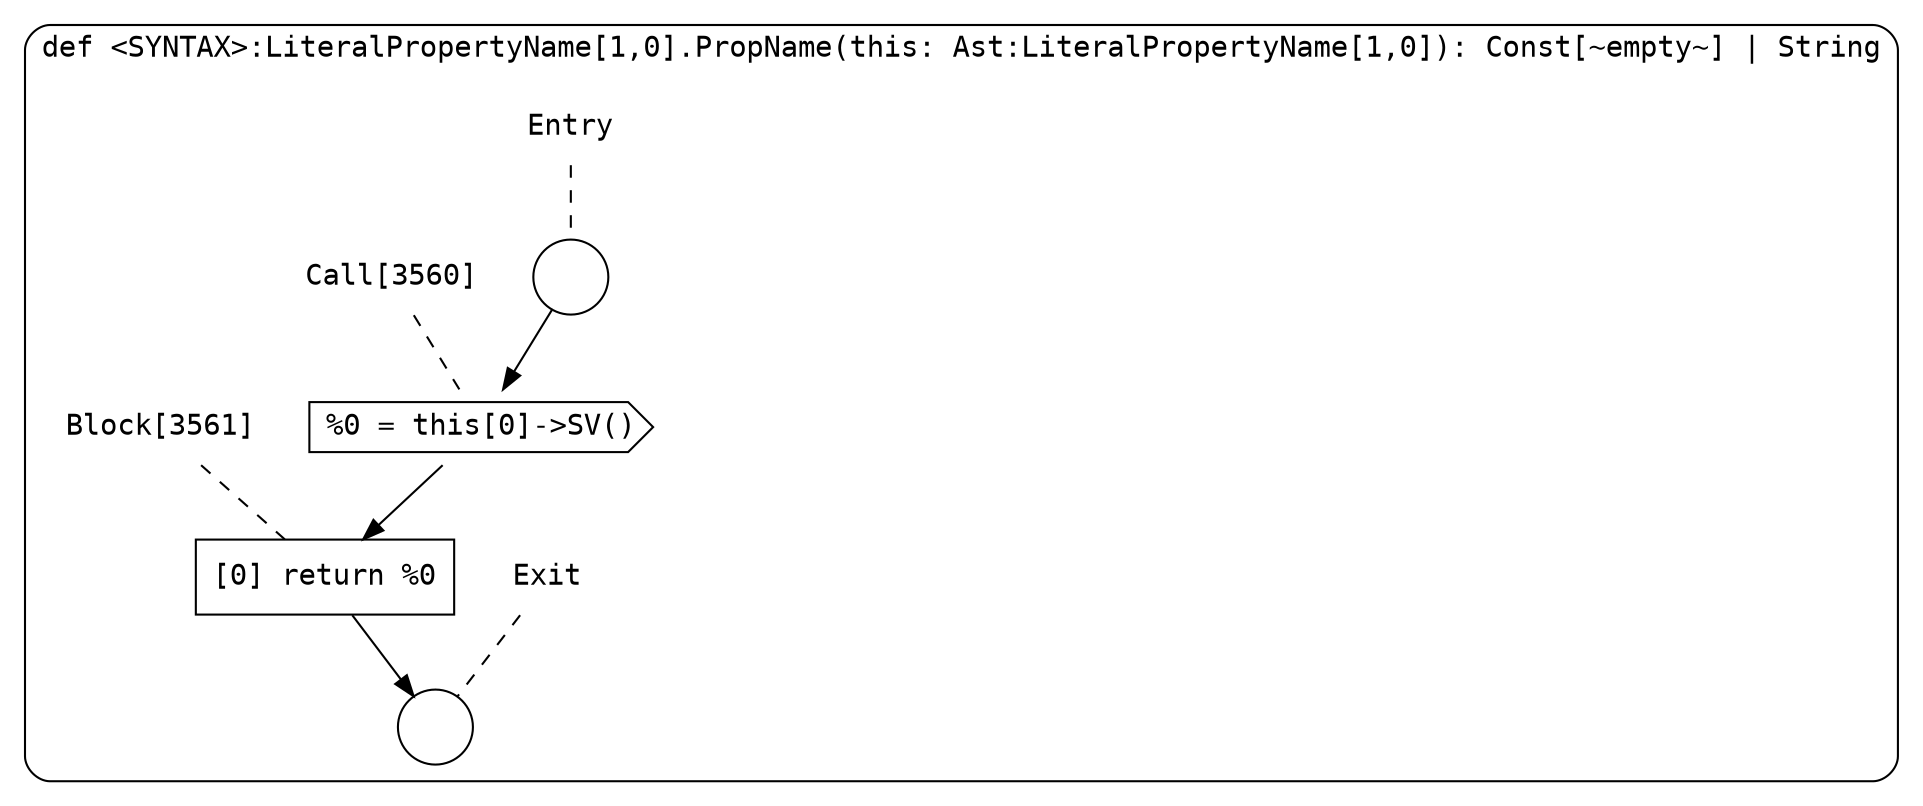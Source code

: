 digraph {
  graph [fontname = "Consolas"]
  node [fontname = "Consolas"]
  edge [fontname = "Consolas"]
  subgraph cluster960 {
    label = "def <SYNTAX>:LiteralPropertyName[1,0].PropName(this: Ast:LiteralPropertyName[1,0]): Const[~empty~] | String"
    style = rounded
    cluster960_entry_name [shape=none, label=<<font color="black">Entry</font>>]
    cluster960_entry_name -> cluster960_entry [arrowhead=none, color="black", style=dashed]
    cluster960_entry [shape=circle label=" " color="black" fillcolor="white" style=filled]
    cluster960_entry -> node3560 [color="black"]
    cluster960_exit_name [shape=none, label=<<font color="black">Exit</font>>]
    cluster960_exit_name -> cluster960_exit [arrowhead=none, color="black", style=dashed]
    cluster960_exit [shape=circle label=" " color="black" fillcolor="white" style=filled]
    node3560_name [shape=none, label=<<font color="black">Call[3560]</font>>]
    node3560_name -> node3560 [arrowhead=none, color="black", style=dashed]
    node3560 [shape=cds, label=<<font color="black">%0 = this[0]-&gt;SV()</font>> color="black" fillcolor="white", style=filled]
    node3560 -> node3561 [color="black"]
    node3561_name [shape=none, label=<<font color="black">Block[3561]</font>>]
    node3561_name -> node3561 [arrowhead=none, color="black", style=dashed]
    node3561 [shape=box, label=<<font color="black">[0] return %0<BR ALIGN="LEFT"/></font>> color="black" fillcolor="white", style=filled]
    node3561 -> cluster960_exit [color="black"]
  }
}